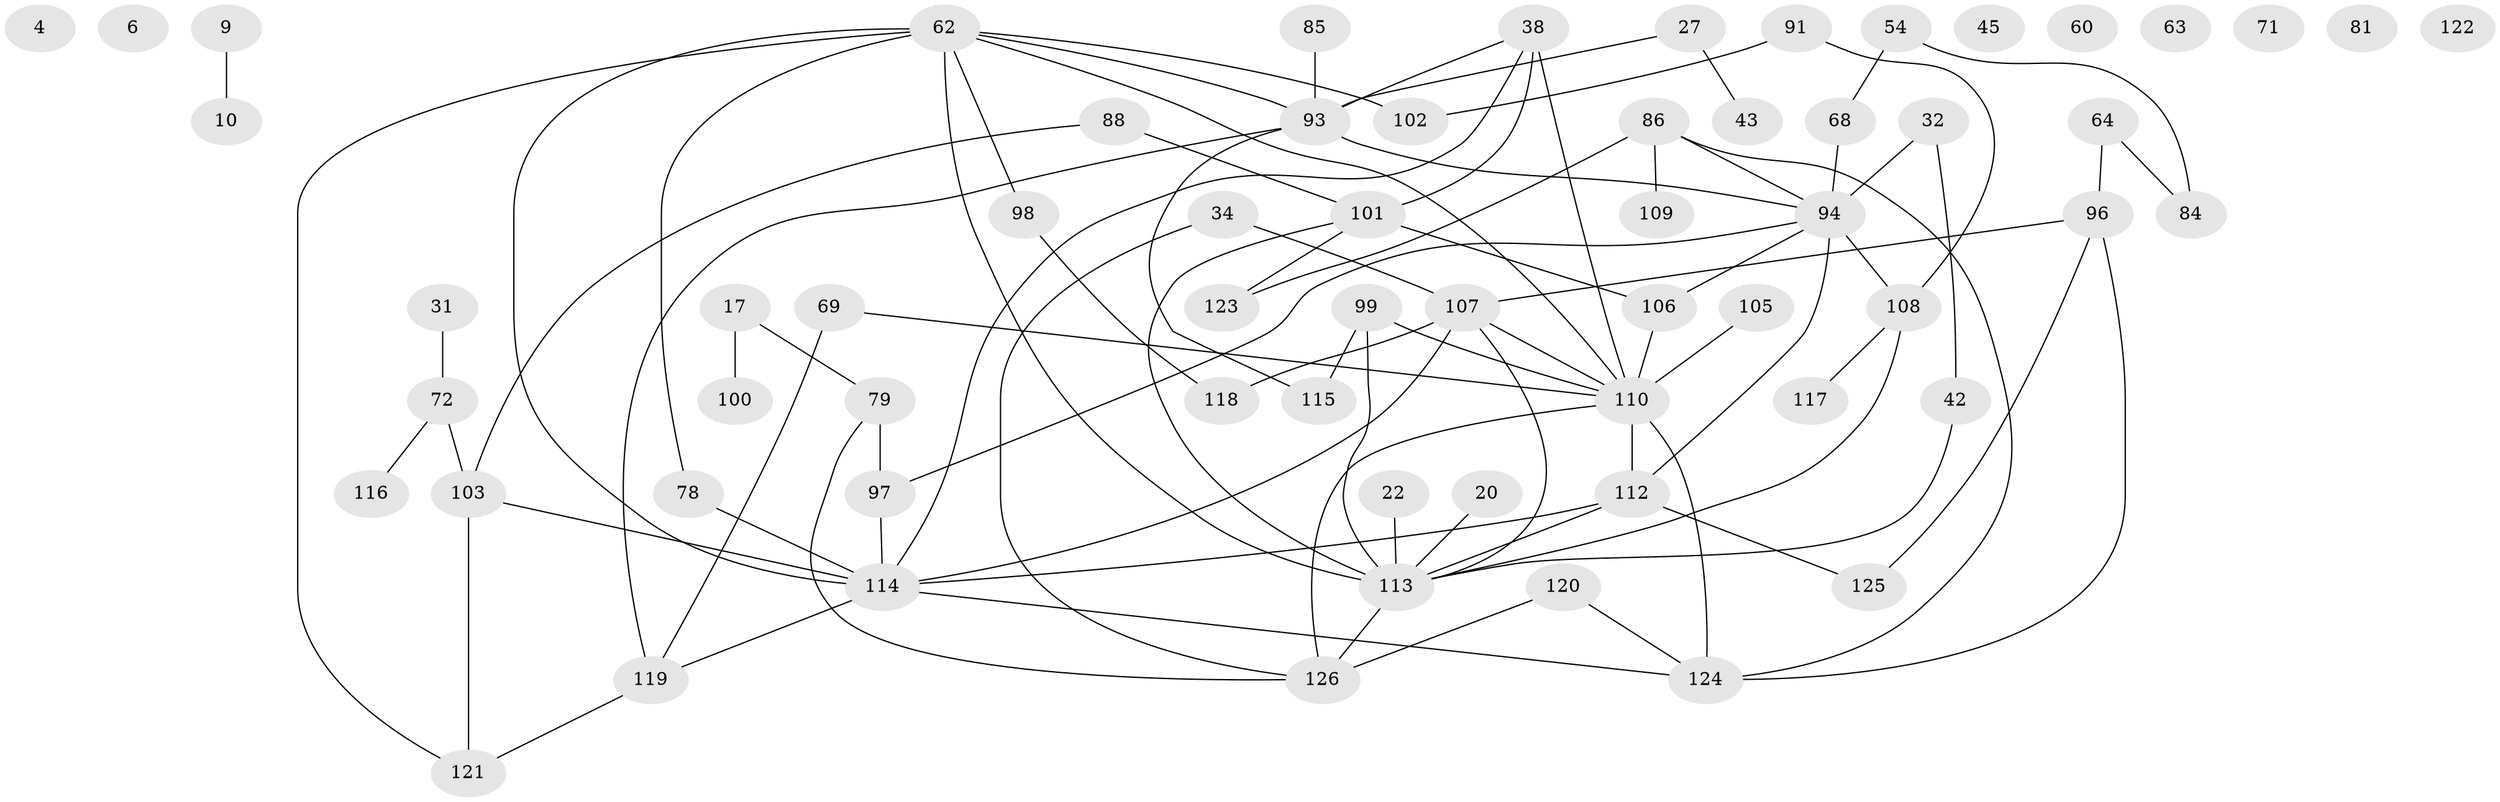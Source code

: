 // original degree distribution, {3: 0.2222222222222222, 2: 0.2777777777777778, 1: 0.15873015873015872, 0: 0.06349206349206349, 4: 0.1984126984126984, 5: 0.03968253968253968, 7: 0.023809523809523808, 8: 0.007936507936507936, 6: 0.007936507936507936}
// Generated by graph-tools (version 1.1) at 2025/39/03/09/25 04:39:59]
// undirected, 63 vertices, 86 edges
graph export_dot {
graph [start="1"]
  node [color=gray90,style=filled];
  4;
  6;
  9;
  10;
  17;
  20;
  22;
  27;
  31;
  32;
  34;
  38;
  42 [super="+3"];
  43;
  45;
  54;
  60;
  62 [super="+18+35"];
  63;
  64;
  68;
  69 [super="+66"];
  71;
  72 [super="+30+48"];
  78 [super="+41"];
  79;
  81;
  84;
  85;
  86;
  88 [super="+80"];
  91;
  93 [super="+12+73"];
  94 [super="+19+7"];
  96 [super="+53"];
  97 [super="+15"];
  98 [super="+70"];
  99 [super="+11"];
  100;
  101 [super="+89"];
  102;
  103 [super="+40"];
  105;
  106 [super="+75"];
  107 [super="+90"];
  108 [super="+49+56"];
  109;
  110 [super="+46+14+83"];
  112 [super="+92"];
  113 [super="+74+21+26+58+76"];
  114 [super="+24+28+65+95+61+87+111"];
  115;
  116;
  117;
  118;
  119;
  120;
  121 [super="+82"];
  122;
  123 [super="+37"];
  124 [super="+104"];
  125 [super="+36"];
  126 [super="+50+57+44+2"];
  9 -- 10;
  17 -- 79;
  17 -- 100;
  20 -- 113;
  22 -- 113;
  27 -- 43;
  27 -- 93;
  31 -- 72;
  32 -- 42;
  32 -- 94;
  34 -- 107;
  34 -- 126;
  38 -- 101 [weight=2];
  38 -- 93;
  38 -- 110;
  38 -- 114;
  42 -- 113;
  54 -- 68;
  54 -- 84;
  62 -- 93 [weight=2];
  62 -- 121;
  62 -- 98;
  62 -- 102;
  62 -- 113 [weight=2];
  62 -- 78;
  62 -- 110 [weight=3];
  62 -- 114 [weight=3];
  64 -- 84;
  64 -- 96;
  68 -- 94;
  69 -- 110;
  69 -- 119;
  72 -- 116;
  72 -- 103 [weight=2];
  78 -- 114 [weight=2];
  79 -- 97 [weight=2];
  79 -- 126;
  85 -- 93;
  86 -- 109;
  86 -- 94;
  86 -- 123;
  86 -- 124;
  88 -- 101;
  88 -- 103;
  91 -- 102;
  91 -- 108;
  93 -- 115;
  93 -- 119;
  93 -- 94;
  94 -- 108 [weight=2];
  94 -- 97;
  94 -- 112;
  94 -- 106;
  96 -- 125;
  96 -- 107;
  96 -- 124;
  97 -- 114;
  98 -- 118;
  99 -- 115;
  99 -- 110;
  99 -- 113;
  101 -- 106;
  101 -- 123;
  101 -- 113;
  103 -- 121;
  103 -- 114 [weight=2];
  105 -- 110;
  106 -- 110;
  107 -- 110;
  107 -- 113;
  107 -- 114 [weight=2];
  107 -- 118;
  108 -- 117;
  108 -- 113;
  110 -- 126;
  110 -- 112 [weight=2];
  110 -- 124 [weight=2];
  112 -- 113;
  112 -- 114 [weight=4];
  112 -- 125;
  113 -- 126;
  114 -- 119;
  114 -- 124;
  119 -- 121;
  120 -- 124;
  120 -- 126;
}
